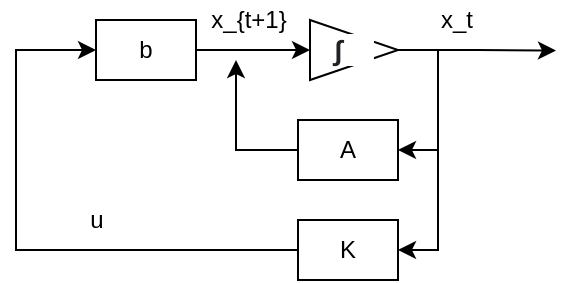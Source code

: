 <mxfile version="14.7.0" type="device"><diagram id="fjASY5MA0oYhH1aQq0te" name="Page-1"><mxGraphModel dx="710" dy="367" grid="1" gridSize="10" guides="1" tooltips="1" connect="1" arrows="1" fold="1" page="1" pageScale="1" pageWidth="291" pageHeight="413" math="0" shadow="0"><root><mxCell id="0"/><mxCell id="1" parent="0"/><mxCell id="Xph1CRpEm9gNnbquVped-15" style="edgeStyle=orthogonalEdgeStyle;rounded=0;orthogonalLoop=1;jettySize=auto;html=1;" edge="1" parent="1" source="Xph1CRpEm9gNnbquVped-4"><mxGeometry relative="1" as="geometry"><mxPoint x="90" y="80" as="targetPoint"/><Array as="points"><mxPoint x="90" y="125"/></Array></mxGeometry></mxCell><mxCell id="Xph1CRpEm9gNnbquVped-4" value="A" style="whiteSpace=wrap;html=1;" vertex="1" parent="1"><mxGeometry x="121" y="110" width="50" height="30" as="geometry"/></mxCell><mxCell id="Xph1CRpEm9gNnbquVped-12" style="edgeStyle=orthogonalEdgeStyle;rounded=0;orthogonalLoop=1;jettySize=auto;html=1;entryX=0;entryY=0.5;entryDx=0;entryDy=0;" edge="1" parent="1" source="Xph1CRpEm9gNnbquVped-5" target="Xph1CRpEm9gNnbquVped-10"><mxGeometry relative="1" as="geometry"/></mxCell><mxCell id="Xph1CRpEm9gNnbquVped-5" value="b" style="whiteSpace=wrap;html=1;" vertex="1" parent="1"><mxGeometry x="20" y="60" width="50" height="30" as="geometry"/></mxCell><mxCell id="Xph1CRpEm9gNnbquVped-16" style="edgeStyle=orthogonalEdgeStyle;rounded=0;orthogonalLoop=1;jettySize=auto;html=1;entryX=0;entryY=0.5;entryDx=0;entryDy=0;" edge="1" parent="1" source="Xph1CRpEm9gNnbquVped-8" target="Xph1CRpEm9gNnbquVped-5"><mxGeometry relative="1" as="geometry"><Array as="points"><mxPoint x="-20" y="175"/><mxPoint x="-20" y="75"/></Array></mxGeometry></mxCell><mxCell id="Xph1CRpEm9gNnbquVped-8" value="K" style="whiteSpace=wrap;html=1;" vertex="1" parent="1"><mxGeometry x="121" y="160" width="50" height="30" as="geometry"/></mxCell><mxCell id="Xph1CRpEm9gNnbquVped-13" style="edgeStyle=orthogonalEdgeStyle;rounded=0;orthogonalLoop=1;jettySize=auto;html=1;exitX=1;exitY=0.5;exitDx=0;exitDy=0;" edge="1" parent="1" source="Xph1CRpEm9gNnbquVped-10"><mxGeometry relative="1" as="geometry"><mxPoint x="250" y="75.286" as="targetPoint"/></mxGeometry></mxCell><mxCell id="Xph1CRpEm9gNnbquVped-20" style="edgeStyle=orthogonalEdgeStyle;rounded=0;orthogonalLoop=1;jettySize=auto;html=1;entryX=1;entryY=0.5;entryDx=0;entryDy=0;" edge="1" parent="1" source="Xph1CRpEm9gNnbquVped-10" target="Xph1CRpEm9gNnbquVped-4"><mxGeometry relative="1" as="geometry"><Array as="points"><mxPoint x="191" y="75"/><mxPoint x="191" y="125"/></Array></mxGeometry></mxCell><mxCell id="Xph1CRpEm9gNnbquVped-21" style="edgeStyle=orthogonalEdgeStyle;rounded=0;orthogonalLoop=1;jettySize=auto;html=1;entryX=1;entryY=0.5;entryDx=0;entryDy=0;" edge="1" parent="1" source="Xph1CRpEm9gNnbquVped-10" target="Xph1CRpEm9gNnbquVped-8"><mxGeometry relative="1" as="geometry"><Array as="points"><mxPoint x="191" y="75"/><mxPoint x="191" y="175"/></Array></mxGeometry></mxCell><mxCell id="Xph1CRpEm9gNnbquVped-10" value="&lt;b style=&quot;color: rgb(32 , 33 , 36) ; font-family: &amp;#34;arial&amp;#34; , sans-serif ; font-size: 14px ; text-align: left ; background-color: rgb(255 , 255 , 255)&quot;&gt;∫&amp;nbsp; &amp;nbsp;&amp;nbsp;&lt;/b&gt;" style="triangle;whiteSpace=wrap;html=1;" vertex="1" parent="1"><mxGeometry x="127" y="60" width="44" height="30" as="geometry"/></mxCell><mxCell id="Xph1CRpEm9gNnbquVped-17" value="u" style="text;html=1;align=center;verticalAlign=middle;resizable=0;points=[];autosize=1;strokeColor=none;" vertex="1" parent="1"><mxGeometry x="10" y="150" width="20" height="20" as="geometry"/></mxCell><mxCell id="Xph1CRpEm9gNnbquVped-22" value="x_{t+1}" style="text;html=1;align=center;verticalAlign=middle;resizable=0;points=[];autosize=1;strokeColor=none;" vertex="1" parent="1"><mxGeometry x="71" y="50" width="50" height="20" as="geometry"/></mxCell><mxCell id="Xph1CRpEm9gNnbquVped-25" value="x_t" style="text;html=1;align=center;verticalAlign=middle;resizable=0;points=[];autosize=1;strokeColor=none;" vertex="1" parent="1"><mxGeometry x="185" y="50" width="30" height="20" as="geometry"/></mxCell></root></mxGraphModel></diagram></mxfile>